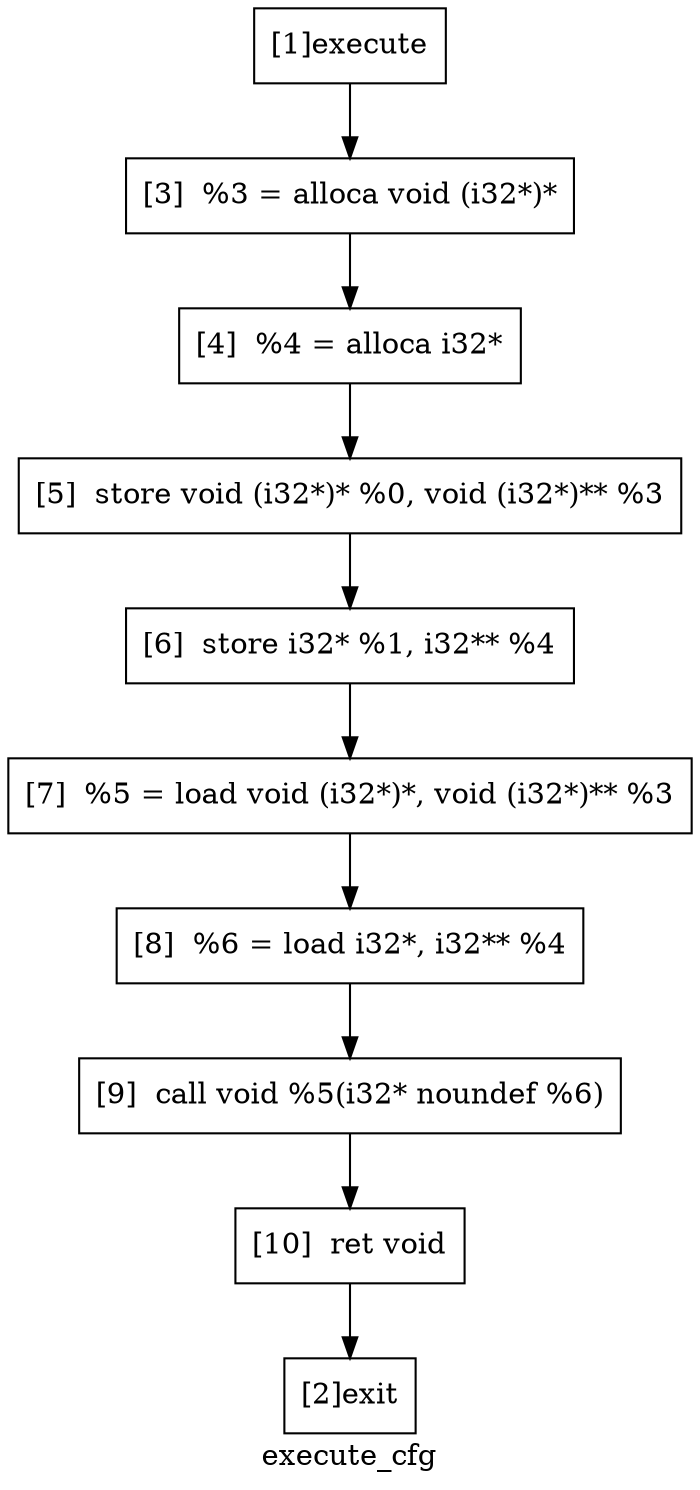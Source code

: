 digraph "execute_cfg"{
	label="execute_cfg";


	// Define the nodes
	N1 [shape=rectangle, color=black,label="[1]execute"];
	N2 [shape=rectangle, color=black,label="[2]exit"];
	N3 [shape=rectangle, color=black,label="[3]  %3 = alloca void (i32*)*"];
	N4 [shape=rectangle, color=black,label="[4]  %4 = alloca i32*"];
	N5 [shape=rectangle, color=black,label="[5]  store void (i32*)* %0, void (i32*)** %3"];
	N6 [shape=rectangle, color=black,label="[6]  store i32* %1, i32** %4"];
	N7 [shape=rectangle, color=black,label="[7]  %5 = load void (i32*)*, void (i32*)** %3"];
	N8 [shape=rectangle, color=black,label="[8]  %6 = load i32*, i32** %4"];
	N9 [shape=rectangle, color=black,label="[9]  call void %5(i32* noundef %6)"];
	N10 [shape=rectangle, color=black,label="[10]  ret void"];


	// Define the edges
	N1 -> N3[color=black,label=""];
	N3 -> N4[color=black,label=""];
	N4 -> N5[color=black,label=""];
	N5 -> N6[color=black,label=""];
	N6 -> N7[color=black,label=""];
	N7 -> N8[color=black,label=""];
	N8 -> N9[color=black,label=""];
	N9 -> N10[color=black,label=""];
	N10 -> N2[color=black,label=""];
}
